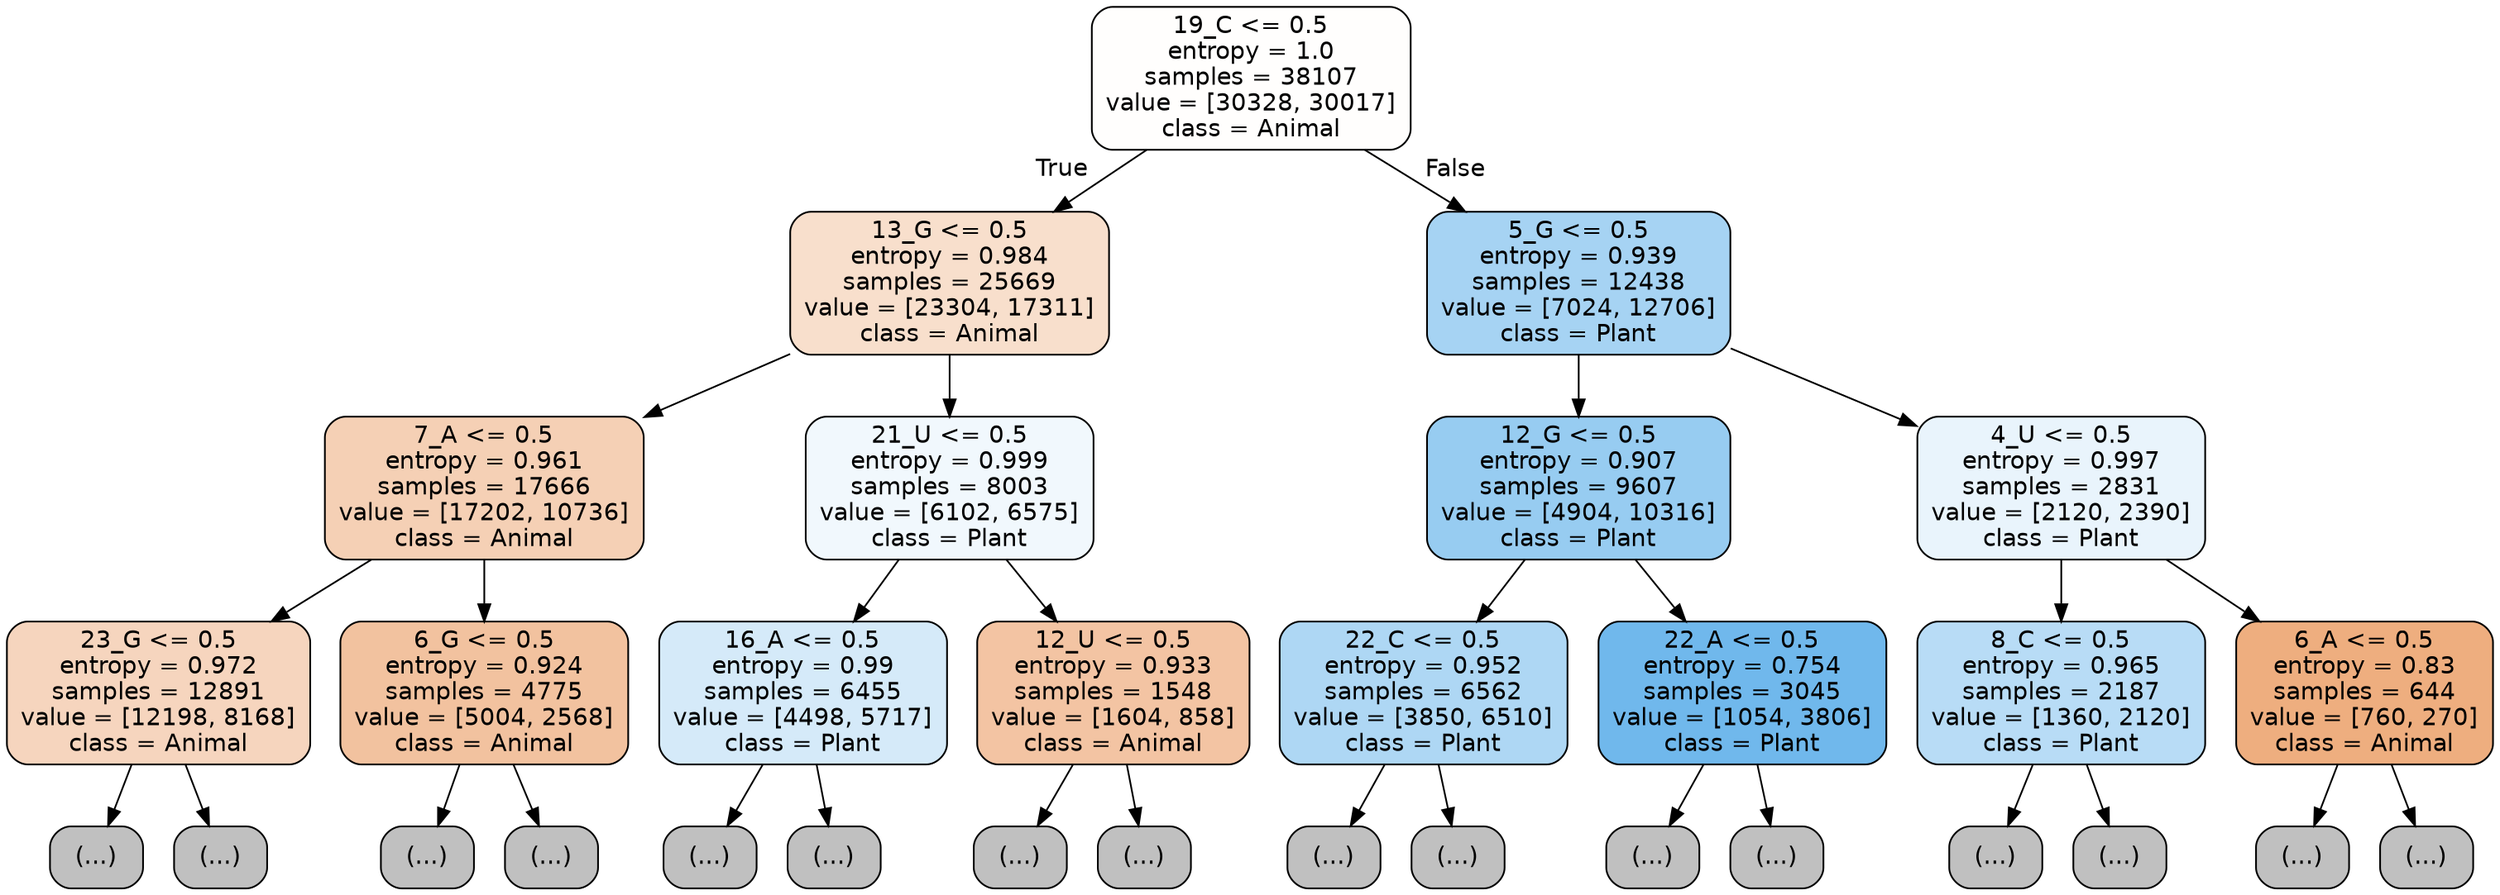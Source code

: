digraph Tree {
node [shape=box, style="filled, rounded", color="black", fontname="helvetica"] ;
edge [fontname="helvetica"] ;
0 [label="19_C <= 0.5\nentropy = 1.0\nsamples = 38107\nvalue = [30328, 30017]\nclass = Animal", fillcolor="#fffefd"] ;
1 [label="13_G <= 0.5\nentropy = 0.984\nsamples = 25669\nvalue = [23304, 17311]\nclass = Animal", fillcolor="#f8dfcc"] ;
0 -> 1 [labeldistance=2.5, labelangle=45, headlabel="True"] ;
2 [label="7_A <= 0.5\nentropy = 0.961\nsamples = 17666\nvalue = [17202, 10736]\nclass = Animal", fillcolor="#f5d0b5"] ;
1 -> 2 ;
3 [label="23_G <= 0.5\nentropy = 0.972\nsamples = 12891\nvalue = [12198, 8168]\nclass = Animal", fillcolor="#f6d5be"] ;
2 -> 3 ;
4 [label="(...)", fillcolor="#C0C0C0"] ;
3 -> 4 ;
6309 [label="(...)", fillcolor="#C0C0C0"] ;
3 -> 6309 ;
6642 [label="6_G <= 0.5\nentropy = 0.924\nsamples = 4775\nvalue = [5004, 2568]\nclass = Animal", fillcolor="#f2c29f"] ;
2 -> 6642 ;
6643 [label="(...)", fillcolor="#C0C0C0"] ;
6642 -> 6643 ;
8366 [label="(...)", fillcolor="#C0C0C0"] ;
6642 -> 8366 ;
9075 [label="21_U <= 0.5\nentropy = 0.999\nsamples = 8003\nvalue = [6102, 6575]\nclass = Plant", fillcolor="#f1f8fd"] ;
1 -> 9075 ;
9076 [label="16_A <= 0.5\nentropy = 0.99\nsamples = 6455\nvalue = [4498, 5717]\nclass = Plant", fillcolor="#d5eaf9"] ;
9075 -> 9076 ;
9077 [label="(...)", fillcolor="#C0C0C0"] ;
9076 -> 9077 ;
11116 [label="(...)", fillcolor="#C0C0C0"] ;
9076 -> 11116 ;
11813 [label="12_U <= 0.5\nentropy = 0.933\nsamples = 1548\nvalue = [1604, 858]\nclass = Animal", fillcolor="#f3c4a3"] ;
9075 -> 11813 ;
11814 [label="(...)", fillcolor="#C0C0C0"] ;
11813 -> 11814 ;
12309 [label="(...)", fillcolor="#C0C0C0"] ;
11813 -> 12309 ;
12522 [label="5_G <= 0.5\nentropy = 0.939\nsamples = 12438\nvalue = [7024, 12706]\nclass = Plant", fillcolor="#a6d3f3"] ;
0 -> 12522 [labeldistance=2.5, labelangle=-45, headlabel="False"] ;
12523 [label="12_G <= 0.5\nentropy = 0.907\nsamples = 9607\nvalue = [4904, 10316]\nclass = Plant", fillcolor="#97ccf1"] ;
12522 -> 12523 ;
12524 [label="22_C <= 0.5\nentropy = 0.952\nsamples = 6562\nvalue = [3850, 6510]\nclass = Plant", fillcolor="#aed7f4"] ;
12523 -> 12524 ;
12525 [label="(...)", fillcolor="#C0C0C0"] ;
12524 -> 12525 ;
14520 [label="(...)", fillcolor="#C0C0C0"] ;
12524 -> 14520 ;
14797 [label="22_A <= 0.5\nentropy = 0.754\nsamples = 3045\nvalue = [1054, 3806]\nclass = Plant", fillcolor="#70b8ec"] ;
12523 -> 14797 ;
14798 [label="(...)", fillcolor="#C0C0C0"] ;
14797 -> 14798 ;
15499 [label="(...)", fillcolor="#C0C0C0"] ;
14797 -> 15499 ;
15580 [label="4_U <= 0.5\nentropy = 0.997\nsamples = 2831\nvalue = [2120, 2390]\nclass = Plant", fillcolor="#e9f4fc"] ;
12522 -> 15580 ;
15581 [label="8_C <= 0.5\nentropy = 0.965\nsamples = 2187\nvalue = [1360, 2120]\nclass = Plant", fillcolor="#b8dcf6"] ;
15580 -> 15581 ;
15582 [label="(...)", fillcolor="#C0C0C0"] ;
15581 -> 15582 ;
16225 [label="(...)", fillcolor="#C0C0C0"] ;
15581 -> 16225 ;
16358 [label="6_A <= 0.5\nentropy = 0.83\nsamples = 644\nvalue = [760, 270]\nclass = Animal", fillcolor="#eeae7f"] ;
15580 -> 16358 ;
16359 [label="(...)", fillcolor="#C0C0C0"] ;
16358 -> 16359 ;
16594 [label="(...)", fillcolor="#C0C0C0"] ;
16358 -> 16594 ;
}